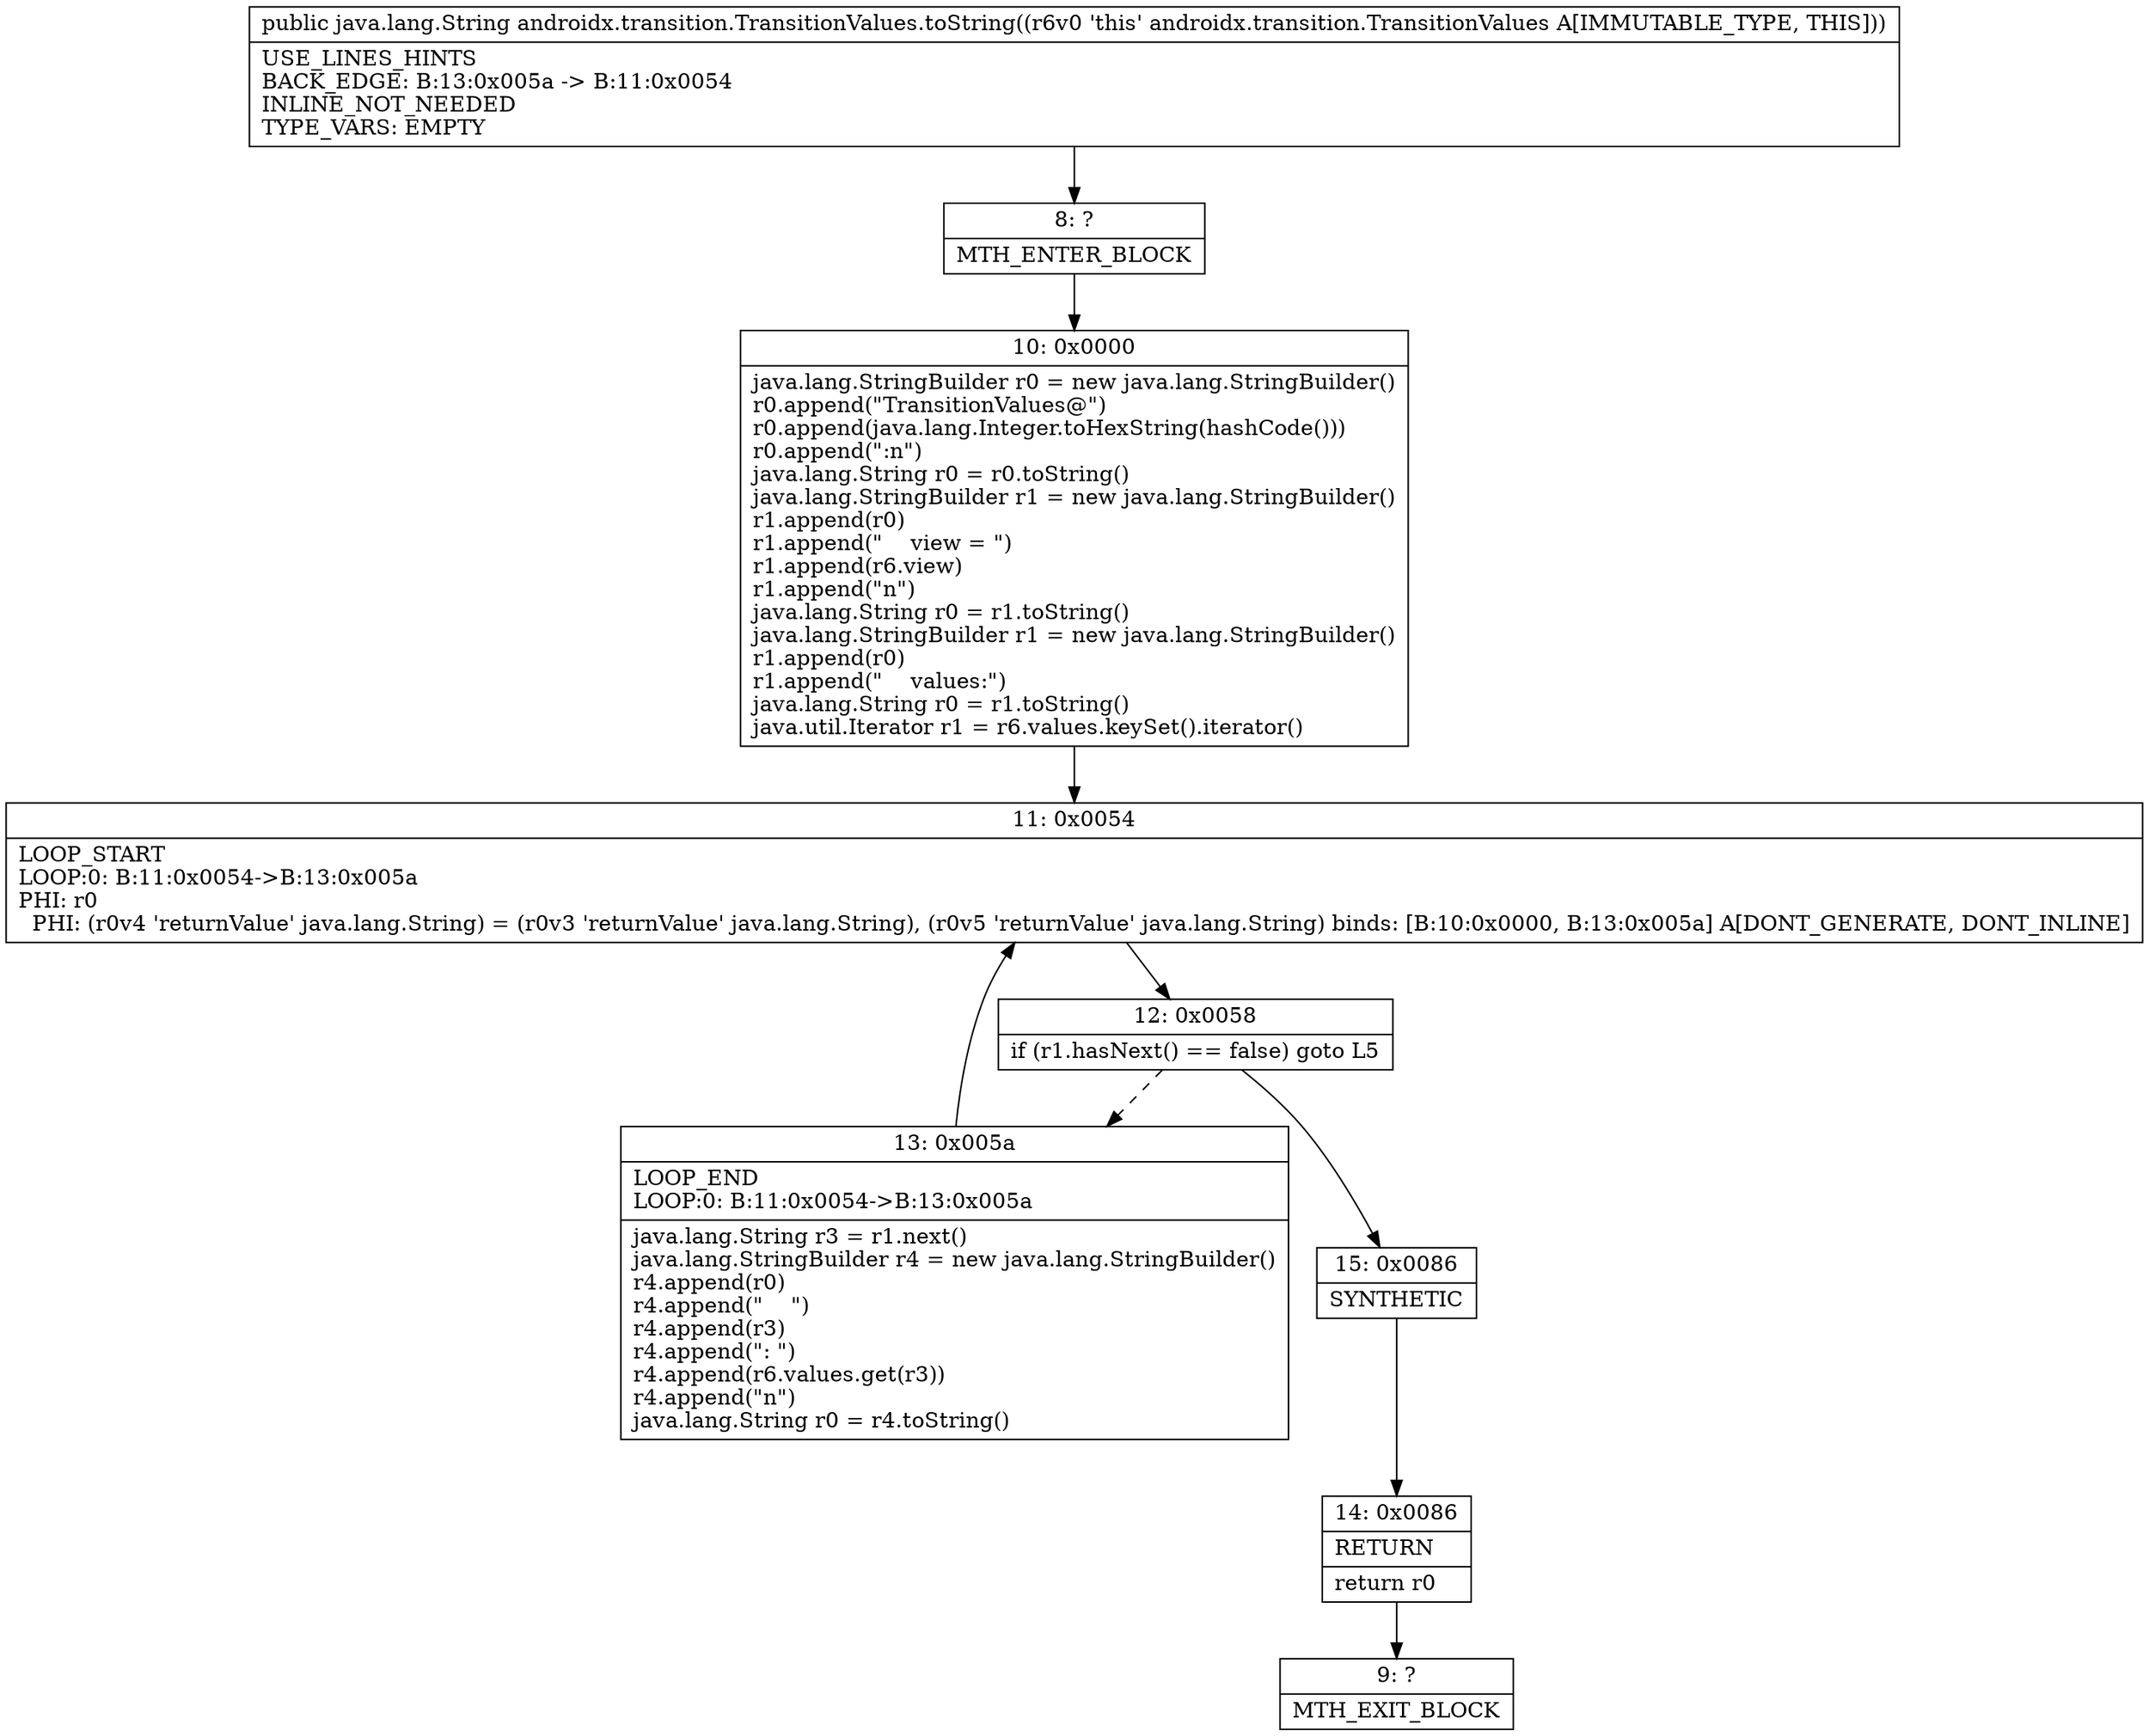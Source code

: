 digraph "CFG forandroidx.transition.TransitionValues.toString()Ljava\/lang\/String;" {
Node_8 [shape=record,label="{8\:\ ?|MTH_ENTER_BLOCK\l}"];
Node_10 [shape=record,label="{10\:\ 0x0000|java.lang.StringBuilder r0 = new java.lang.StringBuilder()\lr0.append(\"TransitionValues@\")\lr0.append(java.lang.Integer.toHexString(hashCode()))\lr0.append(\":n\")\ljava.lang.String r0 = r0.toString()\ljava.lang.StringBuilder r1 = new java.lang.StringBuilder()\lr1.append(r0)\lr1.append(\"    view = \")\lr1.append(r6.view)\lr1.append(\"n\")\ljava.lang.String r0 = r1.toString()\ljava.lang.StringBuilder r1 = new java.lang.StringBuilder()\lr1.append(r0)\lr1.append(\"    values:\")\ljava.lang.String r0 = r1.toString()\ljava.util.Iterator r1 = r6.values.keySet().iterator()\l}"];
Node_11 [shape=record,label="{11\:\ 0x0054|LOOP_START\lLOOP:0: B:11:0x0054\-\>B:13:0x005a\lPHI: r0 \l  PHI: (r0v4 'returnValue' java.lang.String) = (r0v3 'returnValue' java.lang.String), (r0v5 'returnValue' java.lang.String) binds: [B:10:0x0000, B:13:0x005a] A[DONT_GENERATE, DONT_INLINE]\l}"];
Node_12 [shape=record,label="{12\:\ 0x0058|if (r1.hasNext() == false) goto L5\l}"];
Node_13 [shape=record,label="{13\:\ 0x005a|LOOP_END\lLOOP:0: B:11:0x0054\-\>B:13:0x005a\l|java.lang.String r3 = r1.next()\ljava.lang.StringBuilder r4 = new java.lang.StringBuilder()\lr4.append(r0)\lr4.append(\"    \")\lr4.append(r3)\lr4.append(\": \")\lr4.append(r6.values.get(r3))\lr4.append(\"n\")\ljava.lang.String r0 = r4.toString()\l}"];
Node_15 [shape=record,label="{15\:\ 0x0086|SYNTHETIC\l}"];
Node_14 [shape=record,label="{14\:\ 0x0086|RETURN\l|return r0\l}"];
Node_9 [shape=record,label="{9\:\ ?|MTH_EXIT_BLOCK\l}"];
MethodNode[shape=record,label="{public java.lang.String androidx.transition.TransitionValues.toString((r6v0 'this' androidx.transition.TransitionValues A[IMMUTABLE_TYPE, THIS]))  | USE_LINES_HINTS\lBACK_EDGE: B:13:0x005a \-\> B:11:0x0054\lINLINE_NOT_NEEDED\lTYPE_VARS: EMPTY\l}"];
MethodNode -> Node_8;Node_8 -> Node_10;
Node_10 -> Node_11;
Node_11 -> Node_12;
Node_12 -> Node_13[style=dashed];
Node_12 -> Node_15;
Node_13 -> Node_11;
Node_15 -> Node_14;
Node_14 -> Node_9;
}

